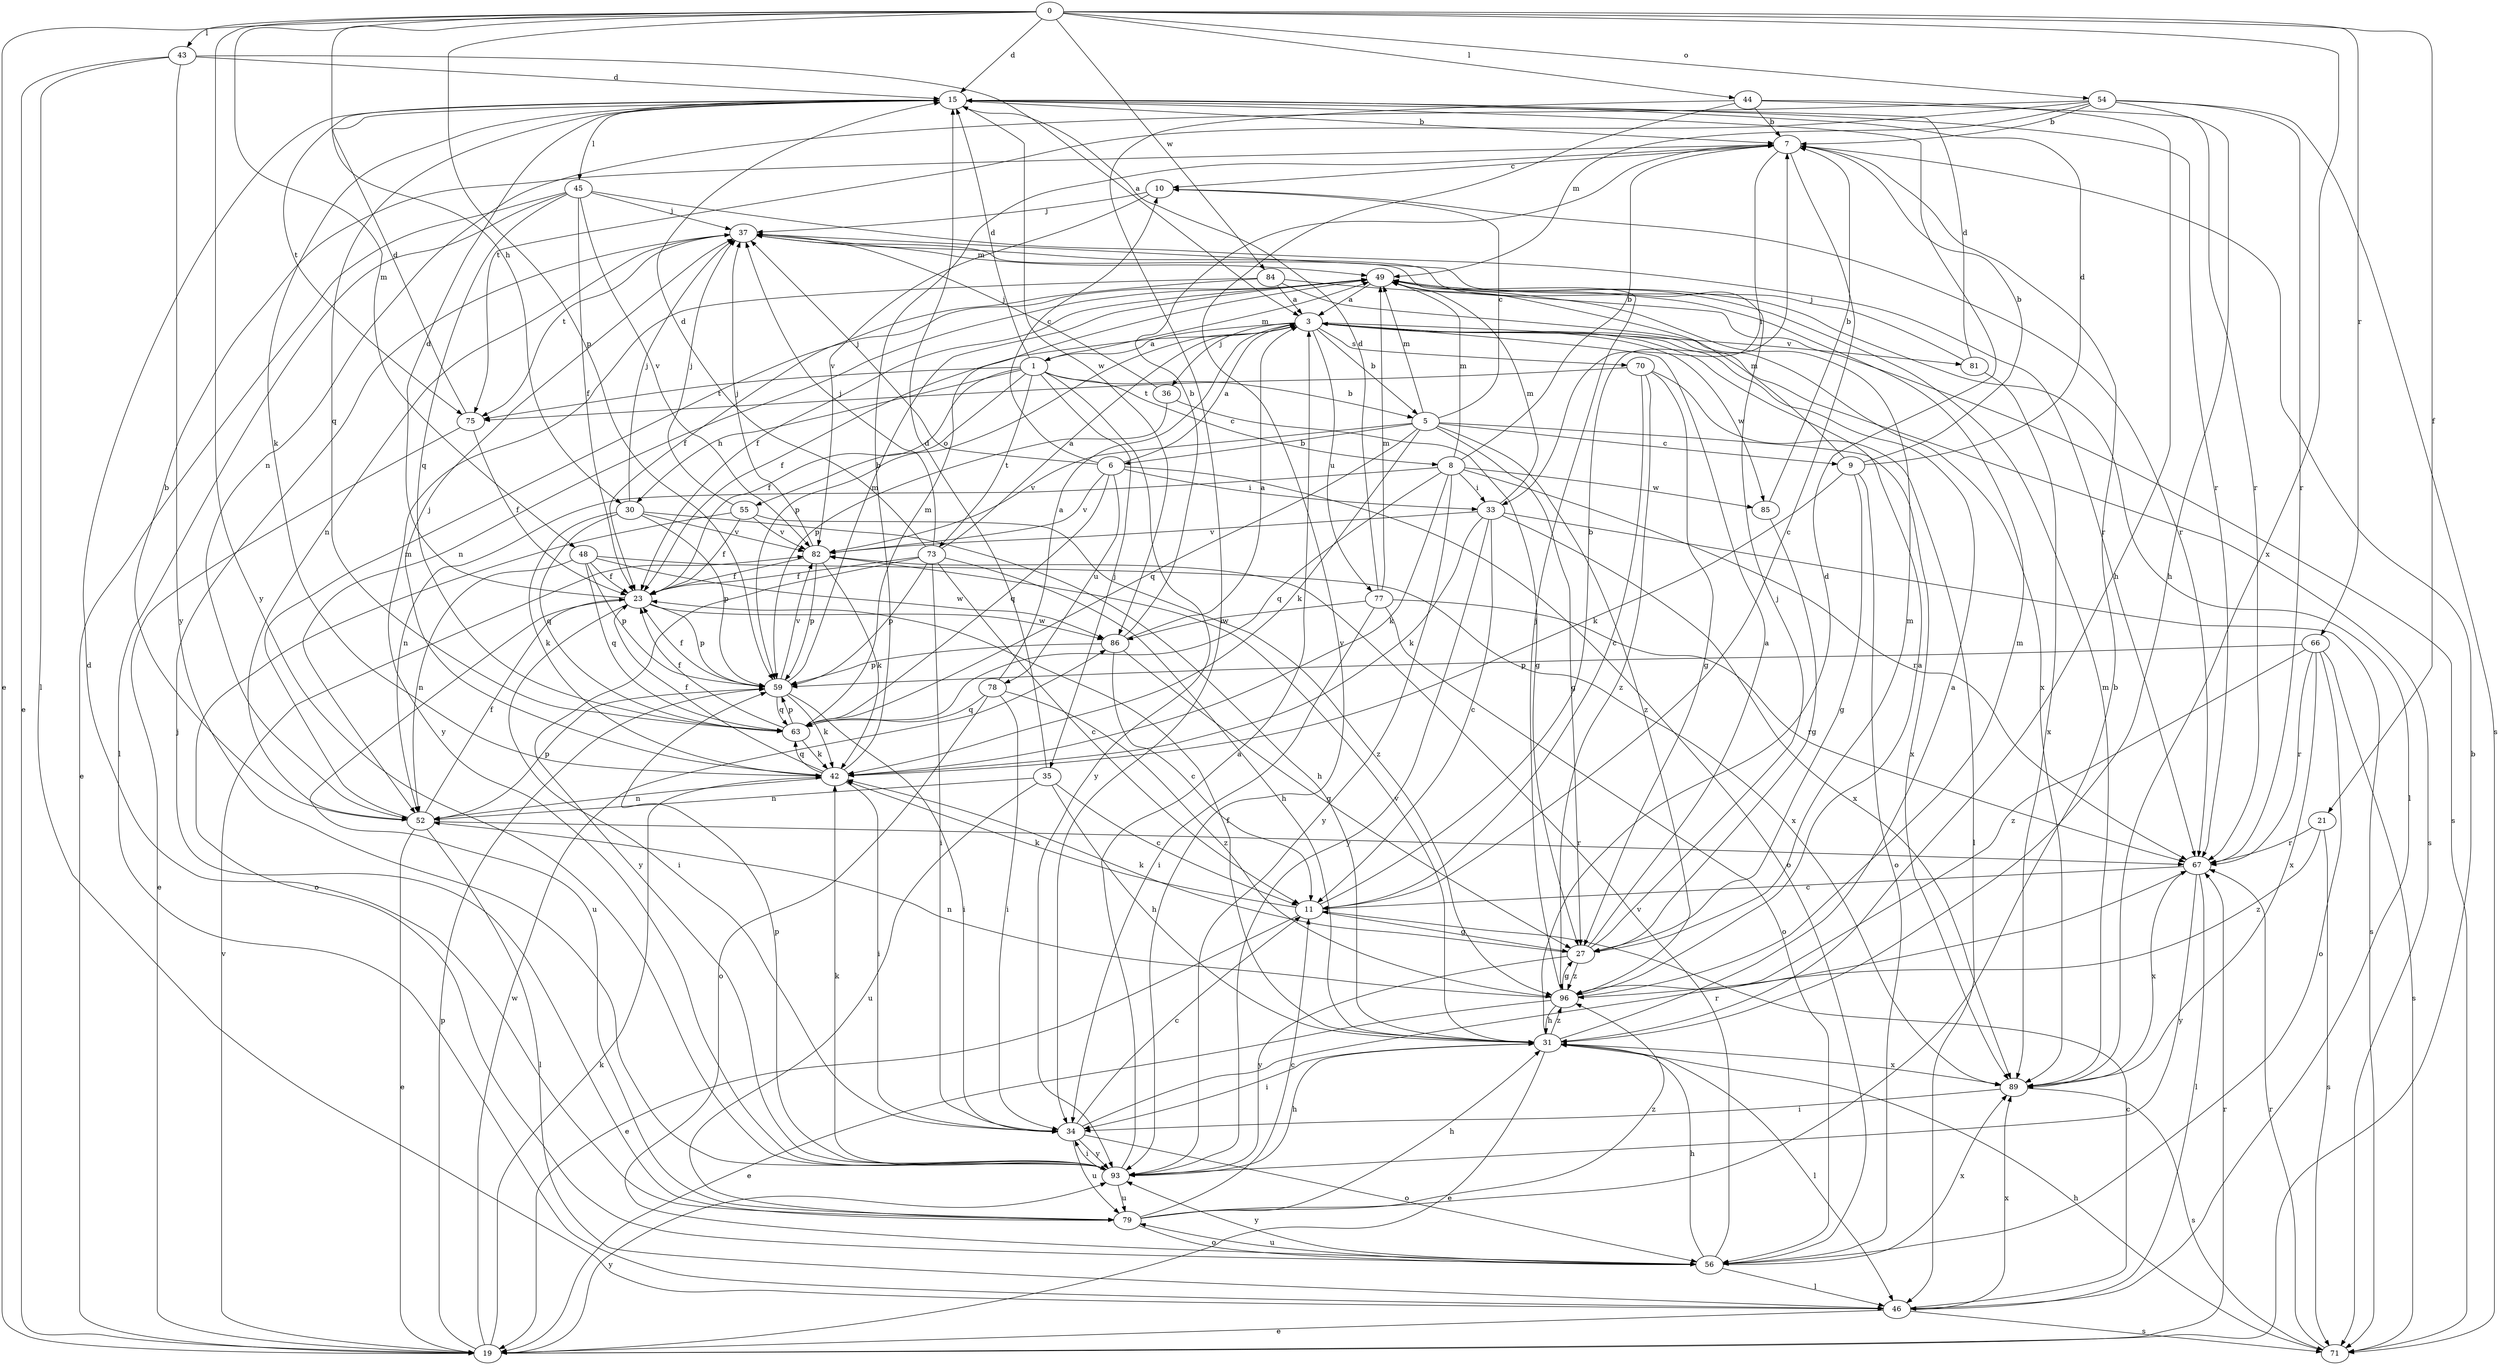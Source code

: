 strict digraph  {
0;
1;
3;
5;
6;
7;
8;
9;
10;
11;
15;
19;
21;
23;
27;
30;
31;
33;
34;
35;
36;
37;
42;
43;
44;
45;
46;
48;
49;
52;
54;
55;
56;
59;
63;
66;
67;
70;
71;
73;
75;
77;
78;
79;
81;
82;
84;
85;
86;
89;
93;
96;
0 -> 15  [label=d];
0 -> 19  [label=e];
0 -> 21  [label=f];
0 -> 30  [label=h];
0 -> 43  [label=l];
0 -> 44  [label=l];
0 -> 48  [label=m];
0 -> 54  [label=o];
0 -> 59  [label=p];
0 -> 66  [label=r];
0 -> 84  [label=w];
0 -> 89  [label=x];
0 -> 93  [label=y];
1 -> 5  [label=b];
1 -> 8  [label=c];
1 -> 15  [label=d];
1 -> 23  [label=f];
1 -> 30  [label=h];
1 -> 35  [label=j];
1 -> 49  [label=m];
1 -> 55  [label=o];
1 -> 73  [label=t];
1 -> 75  [label=t];
1 -> 93  [label=y];
3 -> 1  [label=a];
3 -> 5  [label=b];
3 -> 23  [label=f];
3 -> 36  [label=j];
3 -> 59  [label=p];
3 -> 70  [label=s];
3 -> 71  [label=s];
3 -> 77  [label=u];
3 -> 81  [label=v];
3 -> 85  [label=w];
5 -> 6  [label=b];
5 -> 9  [label=c];
5 -> 10  [label=c];
5 -> 27  [label=g];
5 -> 42  [label=k];
5 -> 49  [label=m];
5 -> 63  [label=q];
5 -> 82  [label=v];
5 -> 89  [label=x];
5 -> 96  [label=z];
6 -> 3  [label=a];
6 -> 10  [label=c];
6 -> 33  [label=i];
6 -> 37  [label=j];
6 -> 56  [label=o];
6 -> 63  [label=q];
6 -> 78  [label=u];
6 -> 82  [label=v];
7 -> 10  [label=c];
7 -> 11  [label=c];
7 -> 33  [label=i];
8 -> 7  [label=b];
8 -> 33  [label=i];
8 -> 42  [label=k];
8 -> 49  [label=m];
8 -> 52  [label=n];
8 -> 63  [label=q];
8 -> 67  [label=r];
8 -> 85  [label=w];
8 -> 93  [label=y];
9 -> 7  [label=b];
9 -> 15  [label=d];
9 -> 27  [label=g];
9 -> 42  [label=k];
9 -> 49  [label=m];
9 -> 56  [label=o];
10 -> 37  [label=j];
10 -> 67  [label=r];
10 -> 82  [label=v];
11 -> 7  [label=b];
11 -> 19  [label=e];
11 -> 27  [label=g];
11 -> 42  [label=k];
15 -> 7  [label=b];
15 -> 42  [label=k];
15 -> 45  [label=l];
15 -> 63  [label=q];
15 -> 67  [label=r];
15 -> 75  [label=t];
15 -> 86  [label=w];
19 -> 7  [label=b];
19 -> 42  [label=k];
19 -> 59  [label=p];
19 -> 67  [label=r];
19 -> 82  [label=v];
19 -> 86  [label=w];
19 -> 93  [label=y];
21 -> 67  [label=r];
21 -> 71  [label=s];
21 -> 96  [label=z];
23 -> 15  [label=d];
23 -> 34  [label=i];
23 -> 59  [label=p];
23 -> 79  [label=u];
23 -> 86  [label=w];
27 -> 3  [label=a];
27 -> 37  [label=j];
27 -> 42  [label=k];
27 -> 49  [label=m];
27 -> 93  [label=y];
27 -> 96  [label=z];
30 -> 31  [label=h];
30 -> 37  [label=j];
30 -> 42  [label=k];
30 -> 59  [label=p];
30 -> 63  [label=q];
30 -> 82  [label=v];
31 -> 3  [label=a];
31 -> 15  [label=d];
31 -> 19  [label=e];
31 -> 23  [label=f];
31 -> 34  [label=i];
31 -> 46  [label=l];
31 -> 82  [label=v];
31 -> 89  [label=x];
31 -> 96  [label=z];
33 -> 11  [label=c];
33 -> 42  [label=k];
33 -> 49  [label=m];
33 -> 71  [label=s];
33 -> 82  [label=v];
33 -> 89  [label=x];
33 -> 93  [label=y];
34 -> 11  [label=c];
34 -> 56  [label=o];
34 -> 67  [label=r];
34 -> 79  [label=u];
34 -> 93  [label=y];
35 -> 11  [label=c];
35 -> 15  [label=d];
35 -> 31  [label=h];
35 -> 52  [label=n];
35 -> 79  [label=u];
36 -> 27  [label=g];
36 -> 37  [label=j];
36 -> 59  [label=p];
37 -> 49  [label=m];
37 -> 52  [label=n];
37 -> 75  [label=t];
42 -> 7  [label=b];
42 -> 23  [label=f];
42 -> 34  [label=i];
42 -> 37  [label=j];
42 -> 52  [label=n];
42 -> 63  [label=q];
43 -> 3  [label=a];
43 -> 15  [label=d];
43 -> 19  [label=e];
43 -> 46  [label=l];
43 -> 93  [label=y];
44 -> 7  [label=b];
44 -> 31  [label=h];
44 -> 34  [label=i];
44 -> 67  [label=r];
44 -> 93  [label=y];
45 -> 19  [label=e];
45 -> 23  [label=f];
45 -> 37  [label=j];
45 -> 46  [label=l];
45 -> 63  [label=q];
45 -> 67  [label=r];
45 -> 82  [label=v];
46 -> 11  [label=c];
46 -> 19  [label=e];
46 -> 71  [label=s];
46 -> 89  [label=x];
48 -> 23  [label=f];
48 -> 52  [label=n];
48 -> 59  [label=p];
48 -> 63  [label=q];
48 -> 86  [label=w];
48 -> 89  [label=x];
49 -> 3  [label=a];
49 -> 23  [label=f];
49 -> 46  [label=l];
49 -> 52  [label=n];
52 -> 7  [label=b];
52 -> 19  [label=e];
52 -> 23  [label=f];
52 -> 46  [label=l];
52 -> 49  [label=m];
52 -> 59  [label=p];
52 -> 67  [label=r];
54 -> 7  [label=b];
54 -> 31  [label=h];
54 -> 49  [label=m];
54 -> 52  [label=n];
54 -> 67  [label=r];
54 -> 71  [label=s];
54 -> 75  [label=t];
55 -> 23  [label=f];
55 -> 37  [label=j];
55 -> 56  [label=o];
55 -> 82  [label=v];
55 -> 96  [label=z];
56 -> 31  [label=h];
56 -> 46  [label=l];
56 -> 79  [label=u];
56 -> 82  [label=v];
56 -> 89  [label=x];
56 -> 93  [label=y];
59 -> 23  [label=f];
59 -> 34  [label=i];
59 -> 42  [label=k];
59 -> 49  [label=m];
59 -> 63  [label=q];
59 -> 82  [label=v];
63 -> 23  [label=f];
63 -> 42  [label=k];
63 -> 49  [label=m];
63 -> 59  [label=p];
66 -> 56  [label=o];
66 -> 59  [label=p];
66 -> 67  [label=r];
66 -> 71  [label=s];
66 -> 89  [label=x];
66 -> 96  [label=z];
67 -> 11  [label=c];
67 -> 46  [label=l];
67 -> 89  [label=x];
67 -> 93  [label=y];
70 -> 11  [label=c];
70 -> 27  [label=g];
70 -> 46  [label=l];
70 -> 75  [label=t];
70 -> 96  [label=z];
71 -> 31  [label=h];
71 -> 67  [label=r];
73 -> 3  [label=a];
73 -> 11  [label=c];
73 -> 15  [label=d];
73 -> 23  [label=f];
73 -> 31  [label=h];
73 -> 34  [label=i];
73 -> 37  [label=j];
73 -> 59  [label=p];
73 -> 93  [label=y];
75 -> 15  [label=d];
75 -> 19  [label=e];
75 -> 23  [label=f];
77 -> 15  [label=d];
77 -> 34  [label=i];
77 -> 49  [label=m];
77 -> 56  [label=o];
77 -> 67  [label=r];
77 -> 86  [label=w];
78 -> 3  [label=a];
78 -> 34  [label=i];
78 -> 56  [label=o];
78 -> 63  [label=q];
78 -> 96  [label=z];
79 -> 7  [label=b];
79 -> 11  [label=c];
79 -> 15  [label=d];
79 -> 31  [label=h];
79 -> 37  [label=j];
79 -> 56  [label=o];
79 -> 96  [label=z];
81 -> 15  [label=d];
81 -> 37  [label=j];
81 -> 89  [label=x];
82 -> 23  [label=f];
82 -> 37  [label=j];
82 -> 42  [label=k];
82 -> 59  [label=p];
84 -> 3  [label=a];
84 -> 23  [label=f];
84 -> 71  [label=s];
84 -> 89  [label=x];
84 -> 93  [label=y];
85 -> 7  [label=b];
85 -> 27  [label=g];
86 -> 3  [label=a];
86 -> 7  [label=b];
86 -> 11  [label=c];
86 -> 27  [label=g];
86 -> 59  [label=p];
89 -> 34  [label=i];
89 -> 49  [label=m];
89 -> 71  [label=s];
93 -> 3  [label=a];
93 -> 31  [label=h];
93 -> 34  [label=i];
93 -> 42  [label=k];
93 -> 59  [label=p];
93 -> 79  [label=u];
96 -> 3  [label=a];
96 -> 19  [label=e];
96 -> 27  [label=g];
96 -> 31  [label=h];
96 -> 37  [label=j];
96 -> 49  [label=m];
96 -> 52  [label=n];
}

